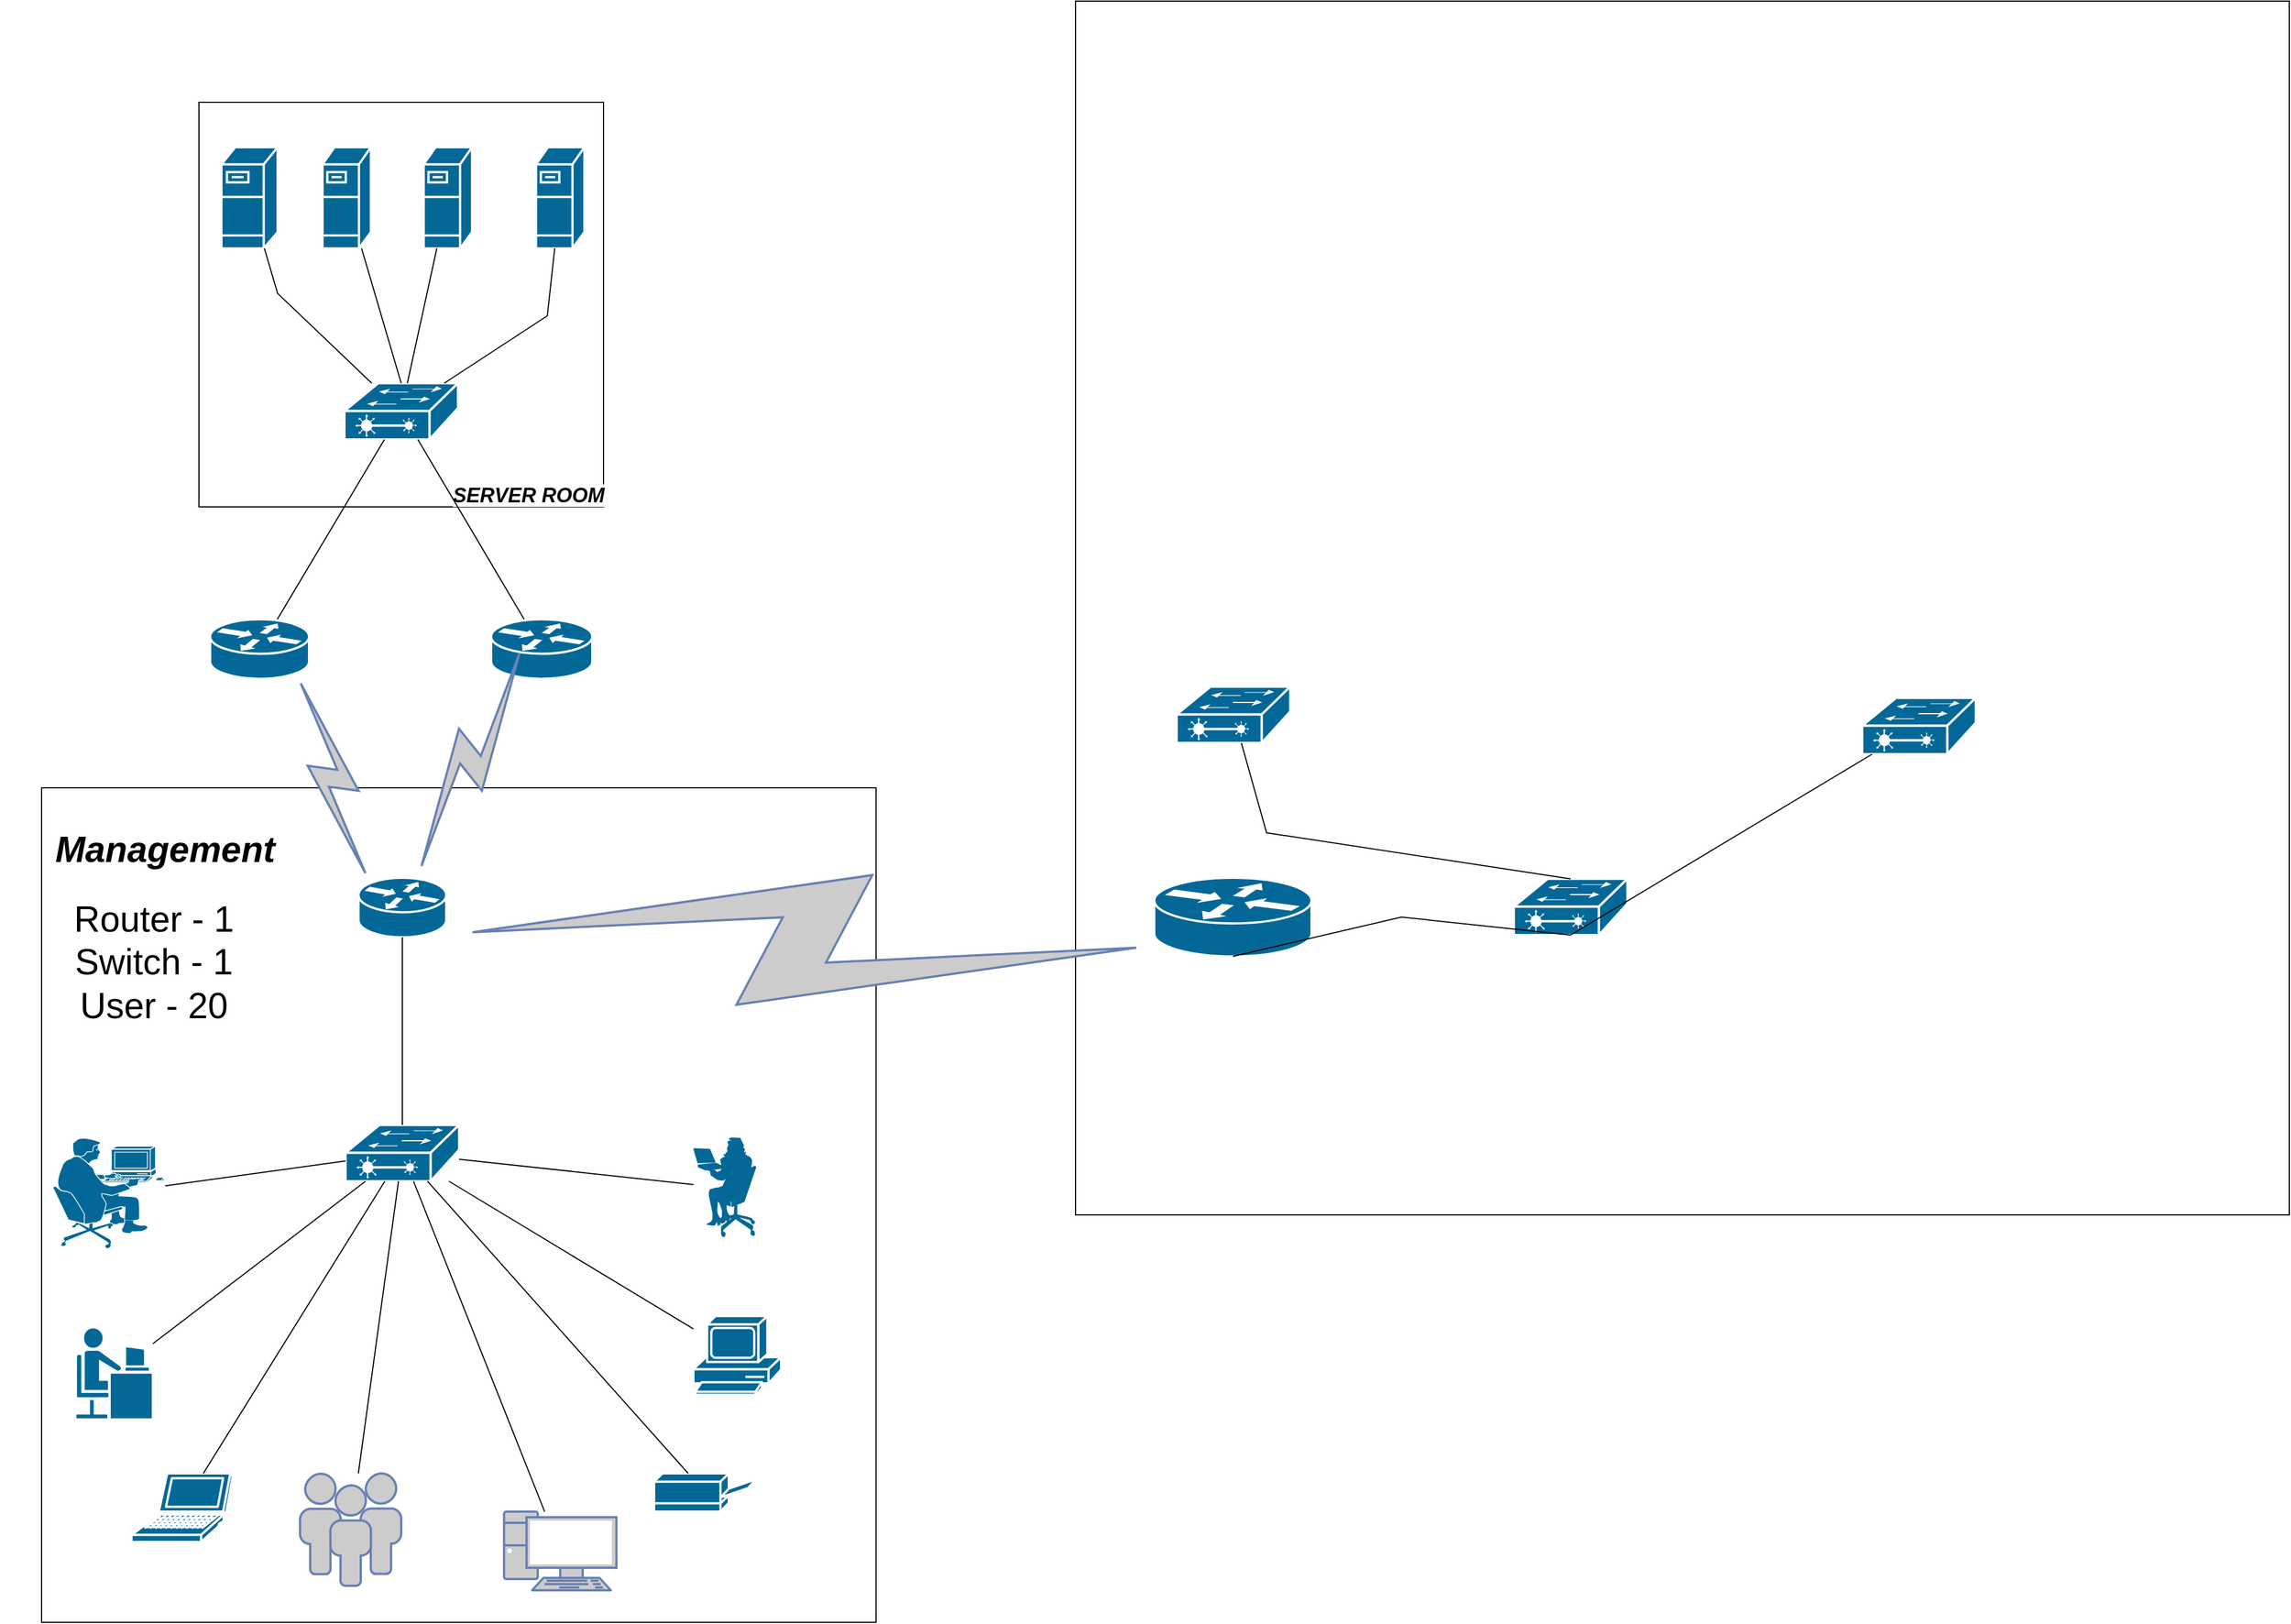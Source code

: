 <mxfile version="16.6.5" type="github">
  <diagram id="I0W5fS5LRaxKxFZAML5S" name="Page-1">
    <mxGraphModel dx="1736" dy="900" grid="1" gridSize="10" guides="1" tooltips="1" connect="1" arrows="1" fold="1" page="1" pageScale="1" pageWidth="3300" pageHeight="4681" math="0" shadow="0">
      <root>
        <mxCell id="0" />
        <mxCell id="1" parent="0" />
        <mxCell id="NICJKz-JnJCaqx4EFZLU-43" value="" style="whiteSpace=wrap;html=1;aspect=fixed;fontStyle=3;labelBackgroundColor=#FFFFFF;" vertex="1" parent="1">
          <mxGeometry x="440" y="90" width="360" height="360" as="geometry" />
        </mxCell>
        <mxCell id="NICJKz-JnJCaqx4EFZLU-44" value="" style="shape=mxgraph.cisco.servers.fileserver;sketch=0;html=1;pointerEvents=1;dashed=0;fillColor=#036897;strokeColor=#ffffff;strokeWidth=2;verticalLabelPosition=bottom;verticalAlign=top;align=center;outlineConnect=0;" vertex="1" parent="1">
          <mxGeometry x="460" y="130" width="50" height="90" as="geometry" />
        </mxCell>
        <mxCell id="NICJKz-JnJCaqx4EFZLU-45" value="" style="shape=mxgraph.cisco.servers.fileserver;sketch=0;html=1;pointerEvents=1;dashed=0;fillColor=#036897;strokeColor=#ffffff;strokeWidth=2;verticalLabelPosition=bottom;verticalAlign=top;align=center;outlineConnect=0;" vertex="1" parent="1">
          <mxGeometry x="550" y="130" width="43" height="90" as="geometry" />
        </mxCell>
        <mxCell id="NICJKz-JnJCaqx4EFZLU-46" value="" style="shape=mxgraph.cisco.servers.fileserver;sketch=0;html=1;pointerEvents=1;dashed=0;fillColor=#036897;strokeColor=#ffffff;strokeWidth=2;verticalLabelPosition=bottom;verticalAlign=top;align=center;outlineConnect=0;" vertex="1" parent="1">
          <mxGeometry x="640" y="130" width="43" height="90" as="geometry" />
        </mxCell>
        <mxCell id="NICJKz-JnJCaqx4EFZLU-47" value="" style="shape=mxgraph.cisco.servers.fileserver;sketch=0;html=1;pointerEvents=1;dashed=0;fillColor=#036897;strokeColor=#ffffff;strokeWidth=2;verticalLabelPosition=bottom;verticalAlign=top;align=center;outlineConnect=0;" vertex="1" parent="1">
          <mxGeometry x="740" y="130" width="43" height="90" as="geometry" />
        </mxCell>
        <mxCell id="NICJKz-JnJCaqx4EFZLU-48" value="" style="shape=mxgraph.cisco.switches.layer_2_remote_switch;sketch=0;html=1;pointerEvents=1;dashed=0;fillColor=#036897;strokeColor=#ffffff;strokeWidth=2;verticalLabelPosition=bottom;verticalAlign=top;align=center;outlineConnect=0;" vertex="1" parent="1">
          <mxGeometry x="569.5" y="340" width="101" height="50" as="geometry" />
        </mxCell>
        <mxCell id="NICJKz-JnJCaqx4EFZLU-49" value="" style="endArrow=none;html=1;rounded=0;" edge="1" parent="1" source="NICJKz-JnJCaqx4EFZLU-44" target="NICJKz-JnJCaqx4EFZLU-48">
          <mxGeometry width="50" height="50" relative="1" as="geometry">
            <mxPoint x="320" y="370" as="sourcePoint" />
            <mxPoint x="360" y="320" as="targetPoint" />
            <Array as="points">
              <mxPoint x="510" y="260" />
            </Array>
          </mxGeometry>
        </mxCell>
        <mxCell id="NICJKz-JnJCaqx4EFZLU-50" value="" style="endArrow=none;html=1;rounded=0;exitX=0.5;exitY=0;exitDx=0;exitDy=0;exitPerimeter=0;" edge="1" parent="1" source="NICJKz-JnJCaqx4EFZLU-48" target="NICJKz-JnJCaqx4EFZLU-45">
          <mxGeometry width="50" height="50" relative="1" as="geometry">
            <mxPoint x="580" y="300" as="sourcePoint" />
            <mxPoint x="630" y="250" as="targetPoint" />
          </mxGeometry>
        </mxCell>
        <mxCell id="NICJKz-JnJCaqx4EFZLU-51" value="" style="endArrow=none;html=1;rounded=0;" edge="1" parent="1" source="NICJKz-JnJCaqx4EFZLU-48" target="NICJKz-JnJCaqx4EFZLU-46">
          <mxGeometry width="50" height="50" relative="1" as="geometry">
            <mxPoint x="670" y="310" as="sourcePoint" />
            <mxPoint x="720" y="260" as="targetPoint" />
          </mxGeometry>
        </mxCell>
        <mxCell id="NICJKz-JnJCaqx4EFZLU-52" value="" style="endArrow=none;html=1;rounded=0;" edge="1" parent="1" source="NICJKz-JnJCaqx4EFZLU-48" target="NICJKz-JnJCaqx4EFZLU-47">
          <mxGeometry width="50" height="50" relative="1" as="geometry">
            <mxPoint x="720" y="320" as="sourcePoint" />
            <mxPoint x="770" y="270" as="targetPoint" />
            <Array as="points">
              <mxPoint x="750" y="280" />
            </Array>
          </mxGeometry>
        </mxCell>
        <mxCell id="NICJKz-JnJCaqx4EFZLU-53" value="&lt;h3 style=&quot;font-size: 18px;&quot;&gt;&lt;b style=&quot;font-size: 18px;&quot;&gt;&lt;i style=&quot;background-color: rgb(255, 255, 255); font-size: 18px;&quot;&gt;SERVER ROOM&lt;/i&gt;&lt;/b&gt;&lt;/h3&gt;" style="text;html=1;strokeColor=none;fillColor=none;align=center;verticalAlign=middle;whiteSpace=wrap;rounded=0;fontSize=18;" vertex="1" parent="1">
          <mxGeometry x="647" y="400" width="173" height="80" as="geometry" />
        </mxCell>
        <mxCell id="NICJKz-JnJCaqx4EFZLU-54" value="" style="shape=mxgraph.cisco.routers.router;sketch=0;html=1;pointerEvents=1;dashed=0;fillColor=#036897;strokeColor=#ffffff;strokeWidth=2;verticalLabelPosition=bottom;verticalAlign=top;align=center;outlineConnect=0;labelBackgroundColor=#FFFFFF;" vertex="1" parent="1">
          <mxGeometry x="450" y="550" width="88" height="53" as="geometry" />
        </mxCell>
        <mxCell id="NICJKz-JnJCaqx4EFZLU-55" value="" style="shape=mxgraph.cisco.routers.router;sketch=0;html=1;pointerEvents=1;dashed=0;fillColor=#036897;strokeColor=#ffffff;strokeWidth=2;verticalLabelPosition=bottom;verticalAlign=top;align=center;outlineConnect=0;labelBackgroundColor=#FFFFFF;" vertex="1" parent="1">
          <mxGeometry x="700" y="550" width="90" height="53" as="geometry" />
        </mxCell>
        <mxCell id="NICJKz-JnJCaqx4EFZLU-56" value="" style="endArrow=none;html=1;rounded=0;" edge="1" parent="1" source="NICJKz-JnJCaqx4EFZLU-54" target="NICJKz-JnJCaqx4EFZLU-48">
          <mxGeometry width="50" height="50" relative="1" as="geometry">
            <mxPoint x="520" y="490" as="sourcePoint" />
            <mxPoint x="570" y="440" as="targetPoint" />
          </mxGeometry>
        </mxCell>
        <mxCell id="NICJKz-JnJCaqx4EFZLU-57" value="" style="endArrow=none;html=1;rounded=0;" edge="1" parent="1" source="NICJKz-JnJCaqx4EFZLU-55" target="NICJKz-JnJCaqx4EFZLU-48">
          <mxGeometry width="50" height="50" relative="1" as="geometry">
            <mxPoint x="690" y="510" as="sourcePoint" />
            <mxPoint x="740" y="460" as="targetPoint" />
          </mxGeometry>
        </mxCell>
        <mxCell id="NICJKz-JnJCaqx4EFZLU-58" value="" style="shape=mxgraph.cisco.switches.layer_2_remote_switch;sketch=0;html=1;pointerEvents=1;dashed=0;fillColor=#036897;strokeColor=#ffffff;strokeWidth=2;verticalLabelPosition=bottom;verticalAlign=top;align=center;outlineConnect=0;" vertex="1" parent="1">
          <mxGeometry x="582" y="1011" width="101" height="50" as="geometry" />
        </mxCell>
        <mxCell id="NICJKz-JnJCaqx4EFZLU-59" value="" style="whiteSpace=wrap;html=1;aspect=fixed;labelBackgroundColor=#FFFFFF;" vertex="1" parent="1">
          <mxGeometry x="300" y="700" width="742.5" height="742.5" as="geometry" />
        </mxCell>
        <mxCell id="NICJKz-JnJCaqx4EFZLU-60" value="" style="shape=mxgraph.cisco.routers.router;sketch=0;html=1;pointerEvents=1;dashed=0;fillColor=#036897;strokeColor=#ffffff;strokeWidth=2;verticalLabelPosition=bottom;verticalAlign=top;align=center;outlineConnect=0;labelBackgroundColor=#FFFFFF;" vertex="1" parent="1">
          <mxGeometry x="582" y="780" width="78" height="53" as="geometry" />
        </mxCell>
        <mxCell id="NICJKz-JnJCaqx4EFZLU-61" value="" style="html=1;outlineConnect=0;fillColor=#CCCCCC;strokeColor=#6881B3;gradientColor=none;gradientDirection=north;strokeWidth=2;shape=mxgraph.networks.comm_link_edge;html=1;rounded=0;entryX=0.333;entryY=0.377;entryDx=0;entryDy=0;entryPerimeter=0;" edge="1" parent="1" source="NICJKz-JnJCaqx4EFZLU-60" target="NICJKz-JnJCaqx4EFZLU-55">
          <mxGeometry width="100" height="100" relative="1" as="geometry">
            <mxPoint x="610" y="750" as="sourcePoint" />
            <mxPoint x="710" y="650" as="targetPoint" />
          </mxGeometry>
        </mxCell>
        <mxCell id="NICJKz-JnJCaqx4EFZLU-62" value="" style="html=1;outlineConnect=0;fillColor=#CCCCCC;strokeColor=#6881B3;gradientColor=none;gradientDirection=north;strokeWidth=2;shape=mxgraph.networks.comm_link_edge;html=1;rounded=0;exitX=0.12;exitY=0.1;exitDx=0;exitDy=0;exitPerimeter=0;entryX=0.88;entryY=0.9;entryDx=0;entryDy=0;entryPerimeter=0;startArrow=none;" edge="1" parent="1" source="NICJKz-JnJCaqx4EFZLU-60" target="NICJKz-JnJCaqx4EFZLU-54">
          <mxGeometry width="100" height="100" relative="1" as="geometry">
            <mxPoint x="157.2" y="713" as="sourcePoint" />
            <mxPoint x="420" y="770" as="targetPoint" />
            <Array as="points">
              <mxPoint x="281" y="860" />
            </Array>
          </mxGeometry>
        </mxCell>
        <mxCell id="NICJKz-JnJCaqx4EFZLU-63" value="" style="shape=mxgraph.cisco.switches.layer_2_remote_switch;sketch=0;html=1;pointerEvents=1;dashed=0;fillColor=#036897;strokeColor=#ffffff;strokeWidth=2;verticalLabelPosition=bottom;verticalAlign=top;align=center;outlineConnect=0;labelBackgroundColor=#FFFFFF;" vertex="1" parent="1">
          <mxGeometry x="570.5" y="1000" width="101" height="50" as="geometry" />
        </mxCell>
        <mxCell id="NICJKz-JnJCaqx4EFZLU-64" value="" style="endArrow=none;html=1;rounded=0;entryX=0.5;entryY=1;entryDx=0;entryDy=0;entryPerimeter=0;fontStyle=1;fontSize=45;" edge="1" parent="1" source="NICJKz-JnJCaqx4EFZLU-63" target="NICJKz-JnJCaqx4EFZLU-60">
          <mxGeometry width="50" height="50" relative="1" as="geometry">
            <mxPoint x="630" y="940" as="sourcePoint" />
            <mxPoint x="680" y="890" as="targetPoint" />
          </mxGeometry>
        </mxCell>
        <mxCell id="NICJKz-JnJCaqx4EFZLU-65" value="" style="shape=mxgraph.cisco.people.pc_man;sketch=0;html=1;pointerEvents=1;dashed=0;fillColor=#036897;strokeColor=#ffffff;strokeWidth=2;verticalLabelPosition=bottom;verticalAlign=top;align=center;outlineConnect=0;labelBackgroundColor=#FFFFFF;fontSize=45;" vertex="1" parent="1">
          <mxGeometry x="310" y="1011" width="100" height="100" as="geometry" />
        </mxCell>
        <mxCell id="NICJKz-JnJCaqx4EFZLU-66" value="" style="shape=mxgraph.cisco.people.androgenous_person;sketch=0;html=1;pointerEvents=1;dashed=0;fillColor=#036897;strokeColor=#ffffff;strokeWidth=2;verticalLabelPosition=bottom;verticalAlign=top;align=center;outlineConnect=0;labelBackgroundColor=#FFFFFF;fontSize=45;" vertex="1" parent="1">
          <mxGeometry x="330" y="1180" width="69" height="82" as="geometry" />
        </mxCell>
        <mxCell id="NICJKz-JnJCaqx4EFZLU-67" value="" style="shape=mxgraph.cisco.people.sitting_woman;sketch=0;html=1;pointerEvents=1;dashed=0;fillColor=#036897;strokeColor=#ffffff;strokeWidth=2;verticalLabelPosition=bottom;verticalAlign=top;align=center;outlineConnect=0;labelBackgroundColor=#FFFFFF;fontSize=45;" vertex="1" parent="1">
          <mxGeometry x="880" y="1011" width="56" height="90" as="geometry" />
        </mxCell>
        <mxCell id="NICJKz-JnJCaqx4EFZLU-68" value="" style="shape=mxgraph.cisco.computers_and_peripherals.pc;sketch=0;html=1;pointerEvents=1;dashed=0;fillColor=#036897;strokeColor=#ffffff;strokeWidth=2;verticalLabelPosition=bottom;verticalAlign=top;align=center;outlineConnect=0;labelBackgroundColor=#FFFFFF;fontSize=45;" vertex="1" parent="1">
          <mxGeometry x="880" y="1170" width="78" height="70" as="geometry" />
        </mxCell>
        <mxCell id="NICJKz-JnJCaqx4EFZLU-69" value="" style="shape=mxgraph.cisco.computers_and_peripherals.printer;sketch=0;html=1;pointerEvents=1;dashed=0;fillColor=#036897;strokeColor=#ffffff;strokeWidth=2;verticalLabelPosition=bottom;verticalAlign=top;align=center;outlineConnect=0;labelBackgroundColor=#FFFFFF;fontSize=45;" vertex="1" parent="1">
          <mxGeometry x="845" y="1310" width="91" height="34" as="geometry" />
        </mxCell>
        <mxCell id="NICJKz-JnJCaqx4EFZLU-70" value="" style="shape=mxgraph.cisco.computers_and_peripherals.laptop;sketch=0;html=1;pointerEvents=1;dashed=0;fillColor=#036897;strokeColor=#ffffff;strokeWidth=2;verticalLabelPosition=bottom;verticalAlign=top;align=center;outlineConnect=0;labelBackgroundColor=#FFFFFF;fontSize=45;" vertex="1" parent="1">
          <mxGeometry x="380" y="1310" width="90" height="61" as="geometry" />
        </mxCell>
        <mxCell id="NICJKz-JnJCaqx4EFZLU-71" value="" style="fontColor=#0066CC;verticalAlign=top;verticalLabelPosition=bottom;labelPosition=center;align=center;html=1;outlineConnect=0;fillColor=#CCCCCC;strokeColor=#6881B3;gradientColor=none;gradientDirection=north;strokeWidth=2;shape=mxgraph.networks.pc;labelBackgroundColor=#FFFFFF;fontSize=45;" vertex="1" parent="1">
          <mxGeometry x="711.5" y="1344" width="100" height="70" as="geometry" />
        </mxCell>
        <mxCell id="NICJKz-JnJCaqx4EFZLU-72" value="" style="fontColor=#0066CC;verticalAlign=top;verticalLabelPosition=bottom;labelPosition=center;align=center;html=1;outlineConnect=0;fillColor=#CCCCCC;strokeColor=#6881B3;gradientColor=none;gradientDirection=north;strokeWidth=2;shape=mxgraph.networks.users;labelBackgroundColor=#FFFFFF;fontSize=45;" vertex="1" parent="1">
          <mxGeometry x="530" y="1310" width="90" height="100" as="geometry" />
        </mxCell>
        <mxCell id="NICJKz-JnJCaqx4EFZLU-73" value="" style="endArrow=none;html=1;rounded=0;fontSize=45;" edge="1" parent="1" source="NICJKz-JnJCaqx4EFZLU-68" target="NICJKz-JnJCaqx4EFZLU-63">
          <mxGeometry width="50" height="50" relative="1" as="geometry">
            <mxPoint x="850" y="1230" as="sourcePoint" />
            <mxPoint x="900" y="1180" as="targetPoint" />
          </mxGeometry>
        </mxCell>
        <mxCell id="NICJKz-JnJCaqx4EFZLU-74" value="" style="endArrow=none;html=1;rounded=0;fontSize=45;" edge="1" parent="1" source="NICJKz-JnJCaqx4EFZLU-65" target="NICJKz-JnJCaqx4EFZLU-63">
          <mxGeometry width="50" height="50" relative="1" as="geometry">
            <mxPoint x="470" y="1070" as="sourcePoint" />
            <mxPoint x="520" y="1020" as="targetPoint" />
          </mxGeometry>
        </mxCell>
        <mxCell id="NICJKz-JnJCaqx4EFZLU-75" value="" style="endArrow=none;html=1;rounded=0;fontSize=45;" edge="1" parent="1" source="NICJKz-JnJCaqx4EFZLU-66" target="NICJKz-JnJCaqx4EFZLU-63">
          <mxGeometry width="50" height="50" relative="1" as="geometry">
            <mxPoint x="490" y="1200" as="sourcePoint" />
            <mxPoint x="540" y="1150" as="targetPoint" />
          </mxGeometry>
        </mxCell>
        <mxCell id="NICJKz-JnJCaqx4EFZLU-76" value="" style="endArrow=none;html=1;rounded=0;fontSize=45;" edge="1" parent="1" source="NICJKz-JnJCaqx4EFZLU-70" target="NICJKz-JnJCaqx4EFZLU-63">
          <mxGeometry width="50" height="50" relative="1" as="geometry">
            <mxPoint x="530" y="1200" as="sourcePoint" />
            <mxPoint x="580" y="1150" as="targetPoint" />
          </mxGeometry>
        </mxCell>
        <mxCell id="NICJKz-JnJCaqx4EFZLU-77" value="" style="endArrow=none;html=1;rounded=0;fontSize=45;" edge="1" parent="1" source="NICJKz-JnJCaqx4EFZLU-72" target="NICJKz-JnJCaqx4EFZLU-63">
          <mxGeometry width="50" height="50" relative="1" as="geometry">
            <mxPoint x="610" y="1220" as="sourcePoint" />
            <mxPoint x="660" y="1170" as="targetPoint" />
          </mxGeometry>
        </mxCell>
        <mxCell id="NICJKz-JnJCaqx4EFZLU-78" value="" style="endArrow=none;html=1;rounded=0;fontSize=45;" edge="1" parent="1" source="NICJKz-JnJCaqx4EFZLU-71" target="NICJKz-JnJCaqx4EFZLU-63">
          <mxGeometry width="50" height="50" relative="1" as="geometry">
            <mxPoint x="750" y="1200" as="sourcePoint" />
            <mxPoint x="800" y="1150" as="targetPoint" />
          </mxGeometry>
        </mxCell>
        <mxCell id="NICJKz-JnJCaqx4EFZLU-79" value="" style="endArrow=none;html=1;rounded=0;fontSize=45;" edge="1" parent="1" source="NICJKz-JnJCaqx4EFZLU-69" target="NICJKz-JnJCaqx4EFZLU-63">
          <mxGeometry width="50" height="50" relative="1" as="geometry">
            <mxPoint x="710" y="1130" as="sourcePoint" />
            <mxPoint x="760" y="1080" as="targetPoint" />
          </mxGeometry>
        </mxCell>
        <mxCell id="NICJKz-JnJCaqx4EFZLU-80" value="" style="endArrow=none;html=1;rounded=0;fontSize=45;" edge="1" parent="1" source="NICJKz-JnJCaqx4EFZLU-67" target="NICJKz-JnJCaqx4EFZLU-63">
          <mxGeometry width="50" height="50" relative="1" as="geometry">
            <mxPoint x="770" y="1150" as="sourcePoint" />
            <mxPoint x="820" y="1100" as="targetPoint" />
          </mxGeometry>
        </mxCell>
        <mxCell id="NICJKz-JnJCaqx4EFZLU-81" value="" style="whiteSpace=wrap;html=1;aspect=fixed;" vertex="1" parent="1">
          <mxGeometry x="1220" width="1080" height="1080" as="geometry" />
        </mxCell>
        <mxCell id="NICJKz-JnJCaqx4EFZLU-82" value="" style="shape=mxgraph.cisco.routers.router;sketch=0;html=1;pointerEvents=1;dashed=0;fillColor=#036897;strokeColor=#ffffff;strokeWidth=2;verticalLabelPosition=bottom;verticalAlign=top;align=center;outlineConnect=0;" vertex="1" parent="1">
          <mxGeometry x="1290" y="780" width="140" height="70" as="geometry" />
        </mxCell>
        <mxCell id="NICJKz-JnJCaqx4EFZLU-83" value="&lt;font style=&quot;font-size: 32px&quot;&gt;&lt;b&gt;&lt;i&gt;Management&lt;/i&gt;&lt;/b&gt;&lt;/font&gt;" style="text;html=1;strokeColor=none;fillColor=none;align=center;verticalAlign=middle;whiteSpace=wrap;rounded=0;" vertex="1" parent="1">
          <mxGeometry x="380" y="740" width="60" height="30" as="geometry" />
        </mxCell>
        <mxCell id="NICJKz-JnJCaqx4EFZLU-86" value="Router - 1&lt;br&gt;Switch - 1&lt;br&gt;User - 20" style="text;html=1;strokeColor=none;fillColor=none;align=center;verticalAlign=middle;whiteSpace=wrap;rounded=0;fontSize=32;" vertex="1" parent="1">
          <mxGeometry x="310" y="840" width="180" height="30" as="geometry" />
        </mxCell>
        <mxCell id="NICJKz-JnJCaqx4EFZLU-88" value="" style="html=1;outlineConnect=0;fillColor=#CCCCCC;strokeColor=#6881B3;gradientColor=none;gradientDirection=north;strokeWidth=2;shape=mxgraph.networks.comm_link_edge;html=1;rounded=0;fontSize=32;entryX=0.12;entryY=0.9;entryDx=0;entryDy=0;entryPerimeter=0;exitX=0.88;exitY=0.9;exitDx=0;exitDy=0;exitPerimeter=0;" edge="1" parent="1" source="NICJKz-JnJCaqx4EFZLU-60" target="NICJKz-JnJCaqx4EFZLU-82">
          <mxGeometry width="100" height="100" relative="1" as="geometry">
            <mxPoint x="1000" y="860" as="sourcePoint" />
            <mxPoint x="1100" y="760" as="targetPoint" />
          </mxGeometry>
        </mxCell>
        <mxCell id="NICJKz-JnJCaqx4EFZLU-89" value="" style="shape=mxgraph.cisco.switches.layer_2_remote_switch;sketch=0;html=1;pointerEvents=1;dashed=0;fillColor=#036897;strokeColor=#ffffff;strokeWidth=2;verticalLabelPosition=bottom;verticalAlign=top;align=center;outlineConnect=0;fontSize=32;" vertex="1" parent="1">
          <mxGeometry x="1610" y="781" width="101" height="50" as="geometry" />
        </mxCell>
        <mxCell id="NICJKz-JnJCaqx4EFZLU-90" value="" style="shape=mxgraph.cisco.switches.layer_2_remote_switch;sketch=0;html=1;pointerEvents=1;dashed=0;fillColor=#036897;strokeColor=#ffffff;strokeWidth=2;verticalLabelPosition=bottom;verticalAlign=top;align=center;outlineConnect=0;fontSize=32;" vertex="1" parent="1">
          <mxGeometry x="1310" y="610" width="101" height="50" as="geometry" />
        </mxCell>
        <mxCell id="NICJKz-JnJCaqx4EFZLU-91" value="" style="shape=mxgraph.cisco.switches.layer_2_remote_switch;sketch=0;html=1;pointerEvents=1;dashed=0;fillColor=#036897;strokeColor=#ffffff;strokeWidth=2;verticalLabelPosition=bottom;verticalAlign=top;align=center;outlineConnect=0;fontSize=32;" vertex="1" parent="1">
          <mxGeometry x="1920" y="620" width="101" height="50" as="geometry" />
        </mxCell>
        <mxCell id="NICJKz-JnJCaqx4EFZLU-92" value="" style="endArrow=none;html=1;rounded=0;fontSize=32;entryX=0.5;entryY=1;entryDx=0;entryDy=0;entryPerimeter=0;exitX=0.5;exitY=1;exitDx=0;exitDy=0;exitPerimeter=0;" edge="1" parent="1" source="NICJKz-JnJCaqx4EFZLU-82" target="NICJKz-JnJCaqx4EFZLU-89">
          <mxGeometry width="50" height="50" relative="1" as="geometry">
            <mxPoint x="1440" y="770" as="sourcePoint" />
            <mxPoint x="1490" y="720" as="targetPoint" />
            <Array as="points">
              <mxPoint x="1510" y="815" />
            </Array>
          </mxGeometry>
        </mxCell>
        <mxCell id="NICJKz-JnJCaqx4EFZLU-93" value="" style="endArrow=none;html=1;rounded=0;fontSize=32;exitX=0.5;exitY=0;exitDx=0;exitDy=0;exitPerimeter=0;" edge="1" parent="1" source="NICJKz-JnJCaqx4EFZLU-89" target="NICJKz-JnJCaqx4EFZLU-90">
          <mxGeometry width="50" height="50" relative="1" as="geometry">
            <mxPoint x="1560" y="690" as="sourcePoint" />
            <mxPoint x="1610" y="640" as="targetPoint" />
            <Array as="points">
              <mxPoint x="1390" y="740" />
            </Array>
          </mxGeometry>
        </mxCell>
        <mxCell id="NICJKz-JnJCaqx4EFZLU-95" value="" style="endArrow=none;html=1;rounded=0;fontSize=32;exitX=0.5;exitY=1;exitDx=0;exitDy=0;exitPerimeter=0;" edge="1" parent="1" source="NICJKz-JnJCaqx4EFZLU-89" target="NICJKz-JnJCaqx4EFZLU-91">
          <mxGeometry width="50" height="50" relative="1" as="geometry">
            <mxPoint x="1850" y="770" as="sourcePoint" />
            <mxPoint x="1900" y="720" as="targetPoint" />
          </mxGeometry>
        </mxCell>
      </root>
    </mxGraphModel>
  </diagram>
</mxfile>

